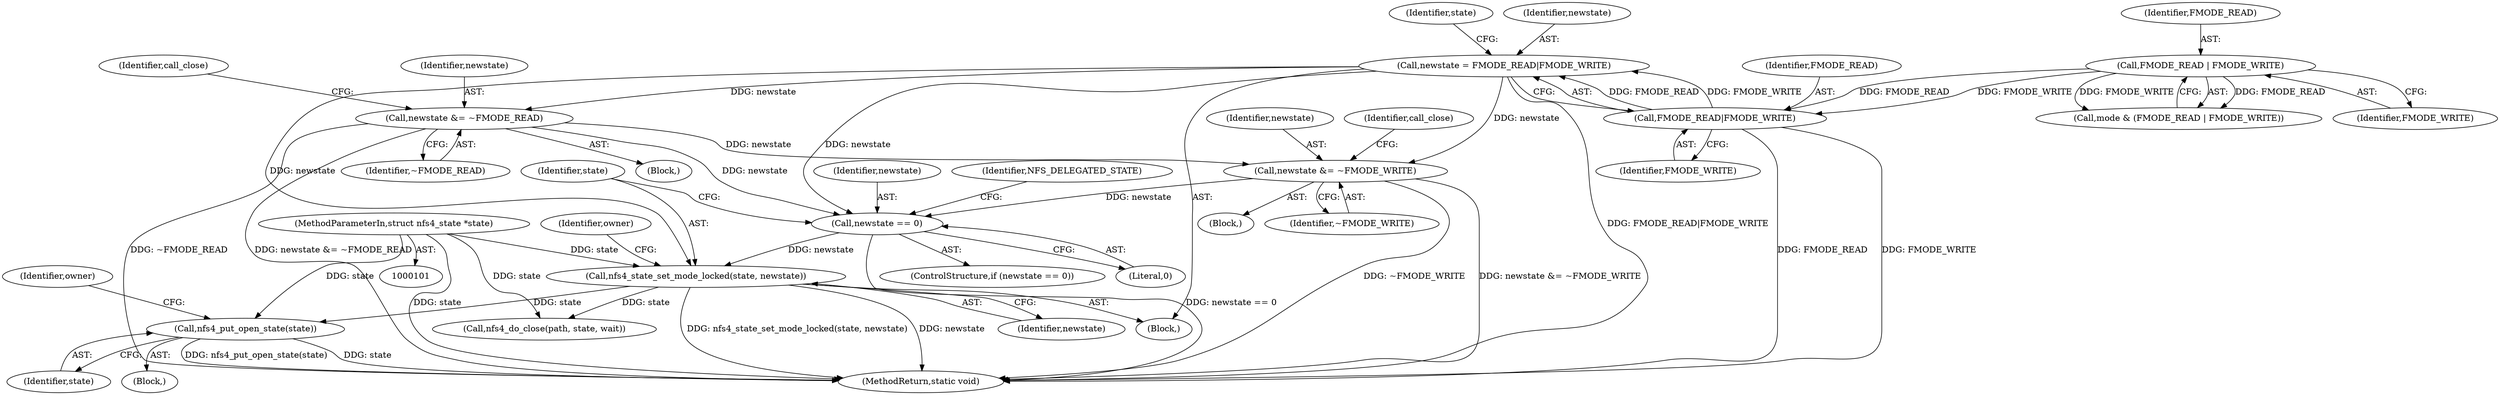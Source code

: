 digraph "0_linux_dc0b027dfadfcb8a5504f7d8052754bf8d501ab9_26@pointer" {
"1000238" [label="(Call,nfs4_put_open_state(state))"];
"1000226" [label="(Call,nfs4_state_set_mode_locked(state, newstate))"];
"1000103" [label="(MethodParameterIn,struct nfs4_state *state)"];
"1000217" [label="(Call,newstate == 0)"];
"1000171" [label="(Call,newstate &= ~FMODE_READ)"];
"1000152" [label="(Call,newstate = FMODE_READ|FMODE_WRITE)"];
"1000154" [label="(Call,FMODE_READ|FMODE_WRITE)"];
"1000131" [label="(Call,FMODE_READ | FMODE_WRITE)"];
"1000197" [label="(Call,newstate &= ~FMODE_WRITE)"];
"1000227" [label="(Identifier,state)"];
"1000173" [label="(Identifier,~FMODE_READ)"];
"1000133" [label="(Identifier,FMODE_WRITE)"];
"1000241" [label="(Identifier,owner)"];
"1000226" [label="(Call,nfs4_state_set_mode_locked(state, newstate))"];
"1000239" [label="(Identifier,state)"];
"1000156" [label="(Identifier,FMODE_WRITE)"];
"1000218" [label="(Identifier,newstate)"];
"1000152" [label="(Call,newstate = FMODE_READ|FMODE_WRITE)"];
"1000155" [label="(Identifier,FMODE_READ)"];
"1000247" [label="(MethodReturn,static void)"];
"1000198" [label="(Identifier,newstate)"];
"1000219" [label="(Literal,0)"];
"1000129" [label="(Call,mode & (FMODE_READ | FMODE_WRITE))"];
"1000171" [label="(Call,newstate &= ~FMODE_READ)"];
"1000217" [label="(Call,newstate == 0)"];
"1000197" [label="(Call,newstate &= ~FMODE_WRITE)"];
"1000201" [label="(Identifier,call_close)"];
"1000170" [label="(Block,)"];
"1000103" [label="(MethodParameterIn,struct nfs4_state *state)"];
"1000106" [label="(Block,)"];
"1000221" [label="(Identifier,NFS_DELEGATED_STATE)"];
"1000237" [label="(Block,)"];
"1000175" [label="(Identifier,call_close)"];
"1000196" [label="(Block,)"];
"1000228" [label="(Identifier,newstate)"];
"1000238" [label="(Call,nfs4_put_open_state(state))"];
"1000153" [label="(Identifier,newstate)"];
"1000243" [label="(Call,nfs4_do_close(path, state, wait))"];
"1000232" [label="(Identifier,owner)"];
"1000132" [label="(Identifier,FMODE_READ)"];
"1000154" [label="(Call,FMODE_READ|FMODE_WRITE)"];
"1000216" [label="(ControlStructure,if (newstate == 0))"];
"1000172" [label="(Identifier,newstate)"];
"1000160" [label="(Identifier,state)"];
"1000131" [label="(Call,FMODE_READ | FMODE_WRITE)"];
"1000199" [label="(Identifier,~FMODE_WRITE)"];
"1000238" -> "1000237"  [label="AST: "];
"1000238" -> "1000239"  [label="CFG: "];
"1000239" -> "1000238"  [label="AST: "];
"1000241" -> "1000238"  [label="CFG: "];
"1000238" -> "1000247"  [label="DDG: state"];
"1000238" -> "1000247"  [label="DDG: nfs4_put_open_state(state)"];
"1000226" -> "1000238"  [label="DDG: state"];
"1000103" -> "1000238"  [label="DDG: state"];
"1000226" -> "1000106"  [label="AST: "];
"1000226" -> "1000228"  [label="CFG: "];
"1000227" -> "1000226"  [label="AST: "];
"1000228" -> "1000226"  [label="AST: "];
"1000232" -> "1000226"  [label="CFG: "];
"1000226" -> "1000247"  [label="DDG: nfs4_state_set_mode_locked(state, newstate)"];
"1000226" -> "1000247"  [label="DDG: newstate"];
"1000103" -> "1000226"  [label="DDG: state"];
"1000217" -> "1000226"  [label="DDG: newstate"];
"1000152" -> "1000226"  [label="DDG: newstate"];
"1000226" -> "1000243"  [label="DDG: state"];
"1000103" -> "1000101"  [label="AST: "];
"1000103" -> "1000247"  [label="DDG: state"];
"1000103" -> "1000243"  [label="DDG: state"];
"1000217" -> "1000216"  [label="AST: "];
"1000217" -> "1000219"  [label="CFG: "];
"1000218" -> "1000217"  [label="AST: "];
"1000219" -> "1000217"  [label="AST: "];
"1000221" -> "1000217"  [label="CFG: "];
"1000227" -> "1000217"  [label="CFG: "];
"1000217" -> "1000247"  [label="DDG: newstate == 0"];
"1000171" -> "1000217"  [label="DDG: newstate"];
"1000152" -> "1000217"  [label="DDG: newstate"];
"1000197" -> "1000217"  [label="DDG: newstate"];
"1000171" -> "1000170"  [label="AST: "];
"1000171" -> "1000173"  [label="CFG: "];
"1000172" -> "1000171"  [label="AST: "];
"1000173" -> "1000171"  [label="AST: "];
"1000175" -> "1000171"  [label="CFG: "];
"1000171" -> "1000247"  [label="DDG: ~FMODE_READ"];
"1000171" -> "1000247"  [label="DDG: newstate &= ~FMODE_READ"];
"1000152" -> "1000171"  [label="DDG: newstate"];
"1000171" -> "1000197"  [label="DDG: newstate"];
"1000152" -> "1000106"  [label="AST: "];
"1000152" -> "1000154"  [label="CFG: "];
"1000153" -> "1000152"  [label="AST: "];
"1000154" -> "1000152"  [label="AST: "];
"1000160" -> "1000152"  [label="CFG: "];
"1000152" -> "1000247"  [label="DDG: FMODE_READ|FMODE_WRITE"];
"1000154" -> "1000152"  [label="DDG: FMODE_READ"];
"1000154" -> "1000152"  [label="DDG: FMODE_WRITE"];
"1000152" -> "1000197"  [label="DDG: newstate"];
"1000154" -> "1000156"  [label="CFG: "];
"1000155" -> "1000154"  [label="AST: "];
"1000156" -> "1000154"  [label="AST: "];
"1000154" -> "1000247"  [label="DDG: FMODE_WRITE"];
"1000154" -> "1000247"  [label="DDG: FMODE_READ"];
"1000131" -> "1000154"  [label="DDG: FMODE_READ"];
"1000131" -> "1000154"  [label="DDG: FMODE_WRITE"];
"1000131" -> "1000129"  [label="AST: "];
"1000131" -> "1000133"  [label="CFG: "];
"1000132" -> "1000131"  [label="AST: "];
"1000133" -> "1000131"  [label="AST: "];
"1000129" -> "1000131"  [label="CFG: "];
"1000131" -> "1000129"  [label="DDG: FMODE_READ"];
"1000131" -> "1000129"  [label="DDG: FMODE_WRITE"];
"1000197" -> "1000196"  [label="AST: "];
"1000197" -> "1000199"  [label="CFG: "];
"1000198" -> "1000197"  [label="AST: "];
"1000199" -> "1000197"  [label="AST: "];
"1000201" -> "1000197"  [label="CFG: "];
"1000197" -> "1000247"  [label="DDG: newstate &= ~FMODE_WRITE"];
"1000197" -> "1000247"  [label="DDG: ~FMODE_WRITE"];
}
